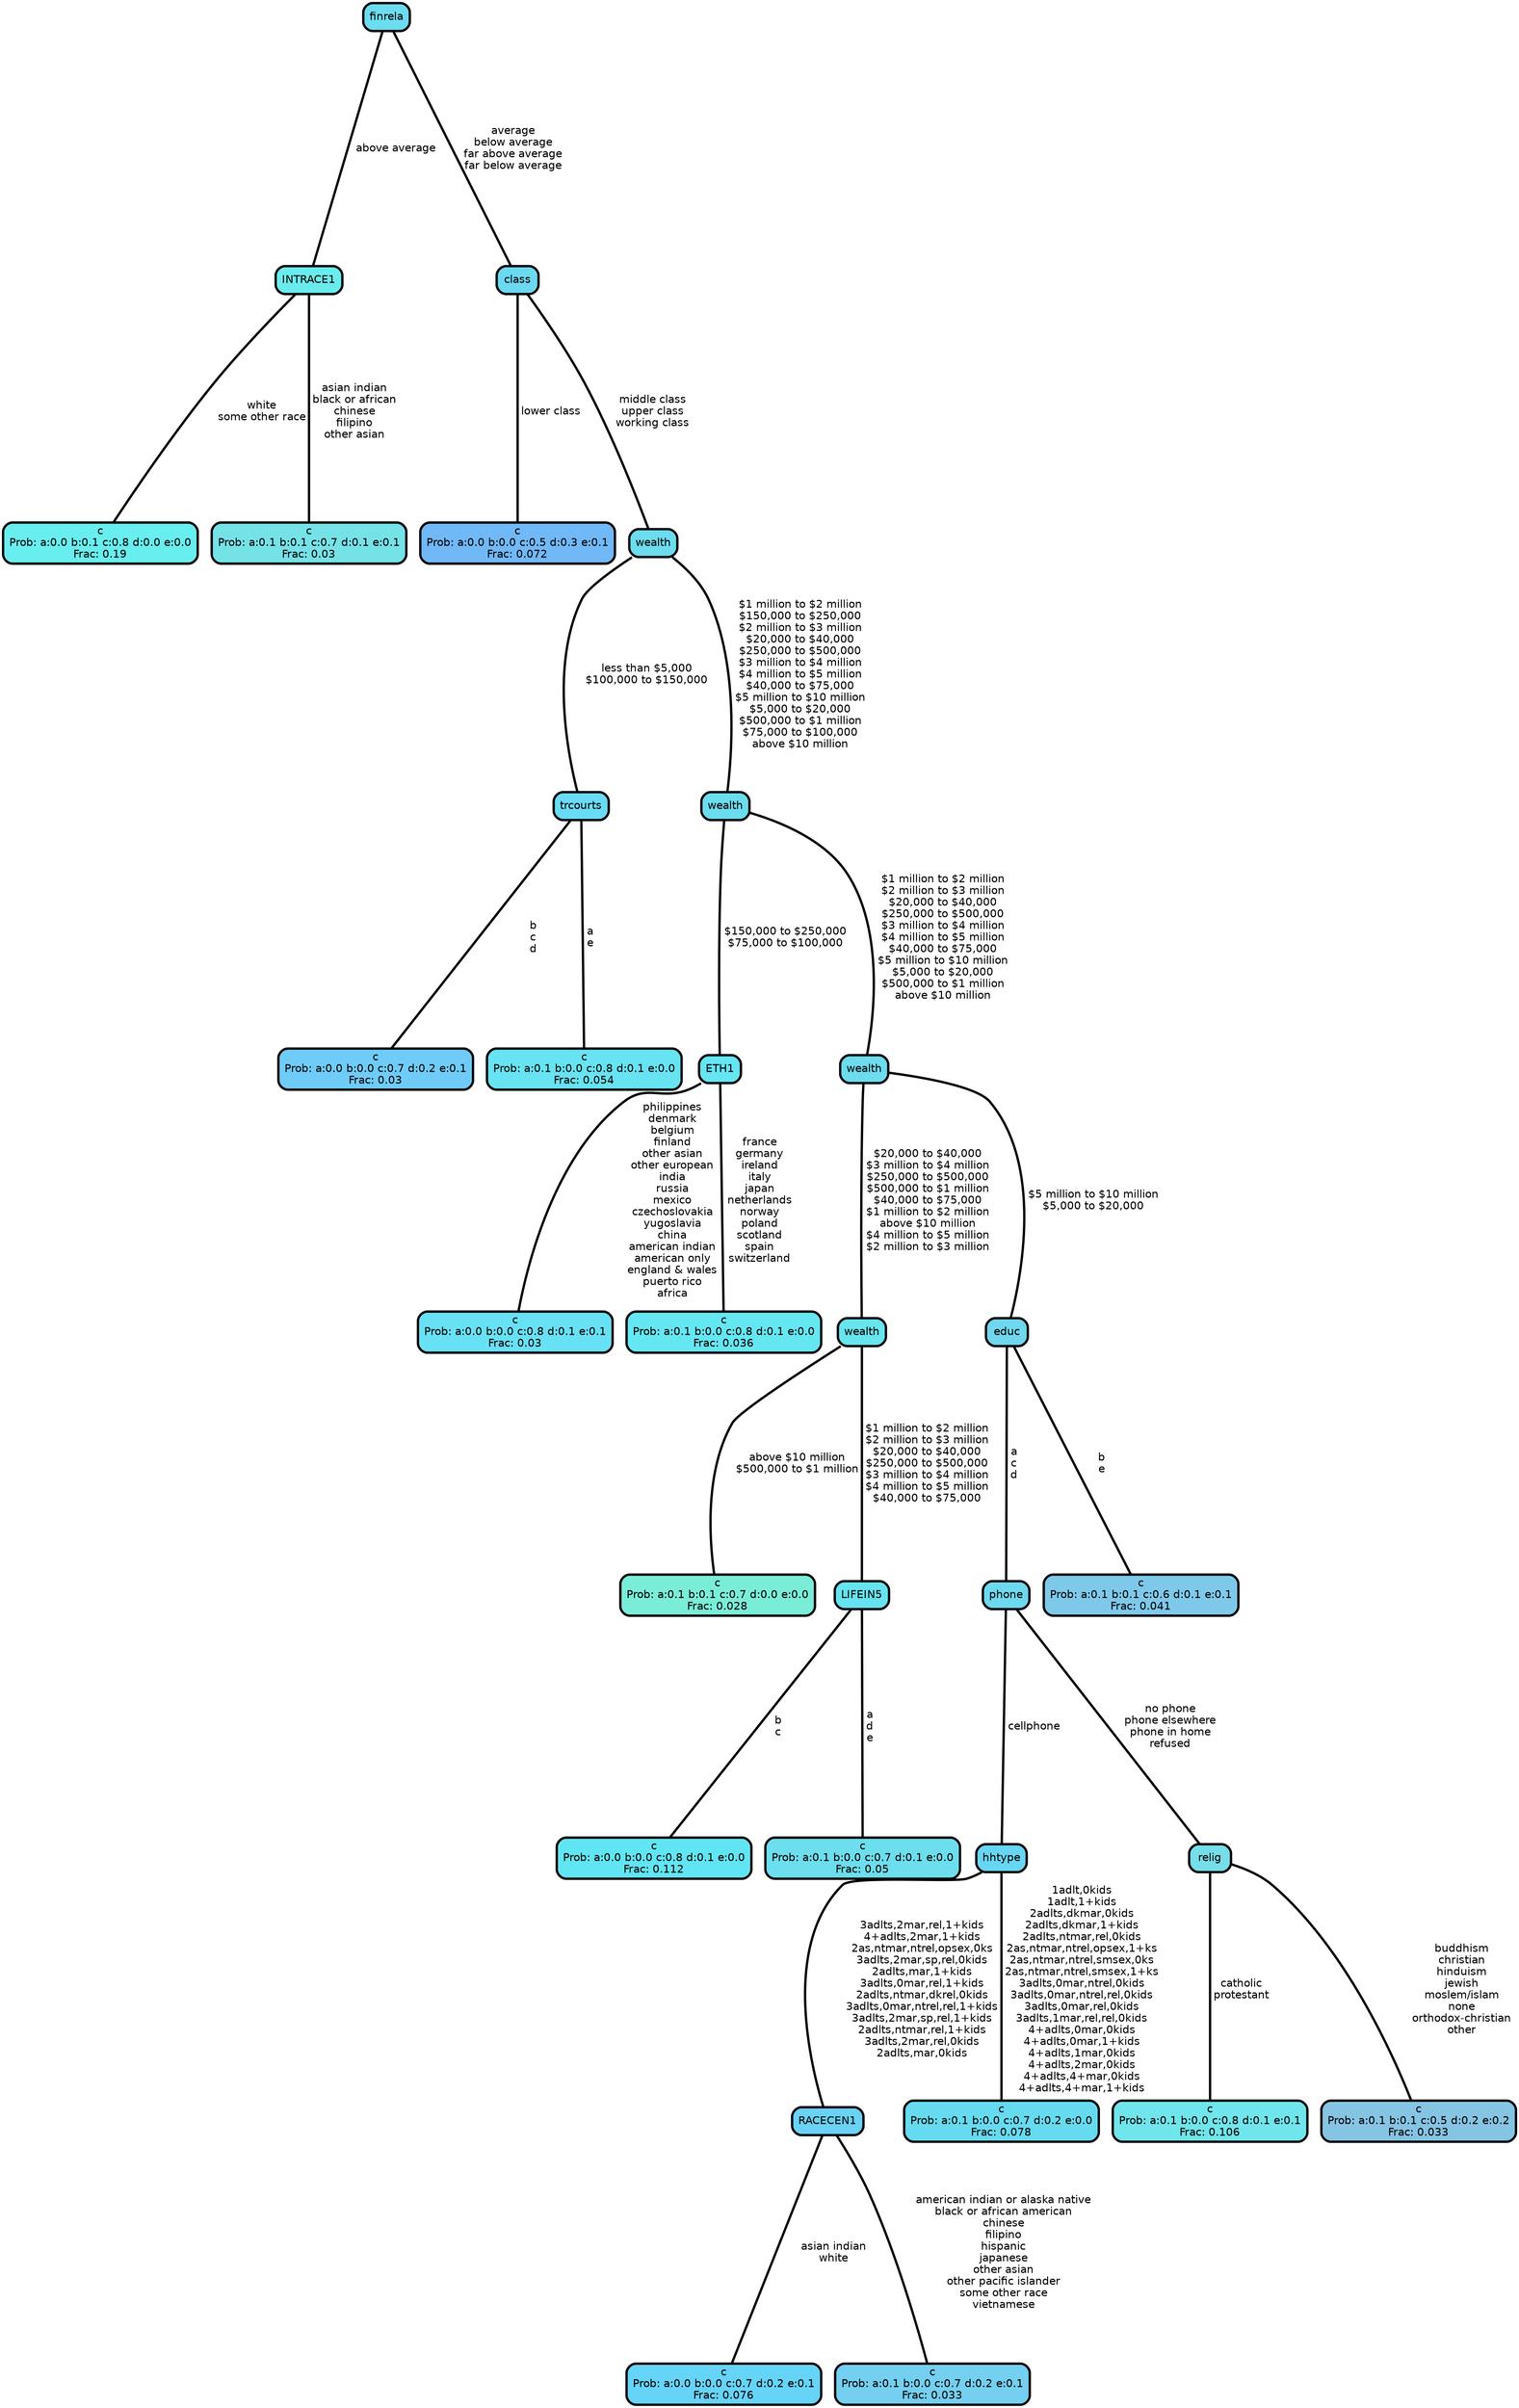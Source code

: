 graph Tree {
node [shape=box, style="filled, rounded",color="black",penwidth="3",fontcolor="black",                 fontname=helvetica] ;
graph [ranksep="0 equally", splines=straight,                 bgcolor=transparent, dpi=200] ;
edge [fontname=helvetica, color=black] ;
0 [label="c
Prob: a:0.0 b:0.1 c:0.8 d:0.0 e:0.0
Frac: 0.19", fillcolor="#68eeee"] ;
1 [label="INTRACE1", fillcolor="#6aeced"] ;
2 [label="c
Prob: a:0.1 b:0.1 c:0.7 d:0.1 e:0.1
Frac: 0.03", fillcolor="#75e2e8"] ;
3 [label="finrela", fillcolor="#6cddef"] ;
4 [label="c
Prob: a:0.0 b:0.0 c:0.5 d:0.3 e:0.1
Frac: 0.072", fillcolor="#71b8f7"] ;
5 [label="class", fillcolor="#6cd9f0"] ;
6 [label="c
Prob: a:0.0 b:0.0 c:0.7 d:0.2 e:0.1
Frac: 0.03", fillcolor="#6fccf8"] ;
7 [label="trcourts", fillcolor="#6adbf4"] ;
8 [label="c
Prob: a:0.1 b:0.0 c:0.8 d:0.1 e:0.0
Frac: 0.054", fillcolor="#67e3f2"] ;
9 [label="wealth", fillcolor="#6cdcef"] ;
10 [label="c
Prob: a:0.0 b:0.0 c:0.8 d:0.1 e:0.1
Frac: 0.03", fillcolor="#68e1f5"] ;
11 [label="ETH1", fillcolor="#66e5f3"] ;
12 [label="c
Prob: a:0.1 b:0.0 c:0.8 d:0.1 e:0.0
Frac: 0.036", fillcolor="#65e7f1"] ;
13 [label="wealth", fillcolor="#6cddee"] ;
14 [label="c
Prob: a:0.1 b:0.1 c:0.7 d:0.0 e:0.0
Frac: 0.028", fillcolor="#7aedd9"] ;
15 [label="wealth", fillcolor="#68e4ed"] ;
16 [label="c
Prob: a:0.0 b:0.0 c:0.8 d:0.1 e:0.0
Frac: 0.112", fillcolor="#61e5f2"] ;
17 [label="LIFEIN5", fillcolor="#65e3f0"] ;
18 [label="c
Prob: a:0.1 b:0.0 c:0.7 d:0.1 e:0.0
Frac: 0.05", fillcolor="#6ddeed"] ;
19 [label="wealth", fillcolor="#6ddcee"] ;
20 [label="c
Prob: a:0.0 b:0.0 c:0.7 d:0.2 e:0.1
Frac: 0.076", fillcolor="#66d4f7"] ;
21 [label="RACECEN1", fillcolor="#6ad2f5"] ;
22 [label="c
Prob: a:0.1 b:0.0 c:0.7 d:0.2 e:0.1
Frac: 0.033", fillcolor="#74cff0"] ;
23 [label="hhtype", fillcolor="#68d6f2"] ;
24 [label="c
Prob: a:0.1 b:0.0 c:0.7 d:0.2 e:0.0
Frac: 0.078", fillcolor="#66dbef"] ;
25 [label="phone", fillcolor="#6ed9ee"] ;
26 [label="c
Prob: a:0.1 b:0.0 c:0.8 d:0.1 e:0.1
Frac: 0.106", fillcolor="#70e5eb"] ;
27 [label="relig", fillcolor="#75dee9"] ;
28 [label="c
Prob: a:0.1 b:0.1 c:0.5 d:0.2 e:0.2
Frac: 0.033", fillcolor="#86c4e4"] ;
29 [label="educ", fillcolor="#70d7ee"] ;
30 [label="c
Prob: a:0.1 b:0.1 c:0.6 d:0.1 e:0.1
Frac: 0.041", fillcolor="#7ec9ea"] ;
1 -- 0 [label=" white\n some other race",penwidth=3] ;
1 -- 2 [label=" asian indian\n black or african\n chinese\n filipino\n other asian",penwidth=3] ;
3 -- 1 [label=" above average",penwidth=3] ;
3 -- 5 [label=" average\n below average\n far above average\n far below average",penwidth=3] ;
5 -- 4 [label=" lower class",penwidth=3] ;
5 -- 9 [label=" middle class\n upper class\n working class",penwidth=3] ;
7 -- 6 [label=" b\n c\n d",penwidth=3] ;
7 -- 8 [label=" a\n e",penwidth=3] ;
9 -- 7 [label=" less than $5,000\n $100,000 to $150,000",penwidth=3] ;
9 -- 13 [label=" $1 million to $2 million\n $150,000 to $250,000\n $2 million to $3 million\n $20,000 to $40,000\n $250,000 to $500,000\n $3 million to $4 million\n $4 million to $5 million\n $40,000 to $75,000\n $5 million to $10 million\n $5,000 to $20,000\n $500,000 to $1 million\n $75,000 to $100,000\n above $10 million",penwidth=3] ;
11 -- 10 [label=" philippines\n denmark\n belgium\n finland\n other asian\n other european\n india\n russia\n mexico\n czechoslovakia\n yugoslavia\n china\n american indian\n american only\n england & wales\n puerto rico\n africa",penwidth=3] ;
11 -- 12 [label=" france\n germany\n ireland\n italy\n japan\n netherlands\n norway\n poland\n scotland\n spain\n switzerland",penwidth=3] ;
13 -- 11 [label=" $150,000 to $250,000\n $75,000 to $100,000",penwidth=3] ;
13 -- 19 [label=" $1 million to $2 million\n $2 million to $3 million\n $20,000 to $40,000\n $250,000 to $500,000\n $3 million to $4 million\n $4 million to $5 million\n $40,000 to $75,000\n $5 million to $10 million\n $5,000 to $20,000\n $500,000 to $1 million\n above $10 million",penwidth=3] ;
15 -- 14 [label=" above $10 million\n $500,000 to $1 million",penwidth=3] ;
15 -- 17 [label=" $1 million to $2 million\n $2 million to $3 million\n $20,000 to $40,000\n $250,000 to $500,000\n $3 million to $4 million\n $4 million to $5 million\n $40,000 to $75,000",penwidth=3] ;
17 -- 16 [label=" b\n c",penwidth=3] ;
17 -- 18 [label=" a\n d\n e",penwidth=3] ;
19 -- 15 [label=" $20,000 to $40,000\n $3 million to $4 million\n $250,000 to $500,000\n $500,000 to $1 million\n $40,000 to $75,000\n $1 million to $2 million\n above $10 million\n $4 million to $5 million\n $2 million to $3 million",penwidth=3] ;
19 -- 29 [label=" $5 million to $10 million\n $5,000 to $20,000",penwidth=3] ;
21 -- 20 [label=" asian indian\n white",penwidth=3] ;
21 -- 22 [label=" american indian or alaska native\n black or african american\n chinese\n filipino\n hispanic\n japanese\n other asian\n other pacific islander\n some other race\n vietnamese",penwidth=3] ;
23 -- 21 [label=" 3adlts,2mar,rel,1+kids\n 4+adlts,2mar,1+kids\n 2as,ntmar,ntrel,opsex,0ks\n 3adlts,2mar,sp,rel,0kids\n 2adlts,mar,1+kids\n 3adlts,0mar,rel,1+kids\n 2adlts,ntmar,dkrel,0kids\n 3adlts,0mar,ntrel,rel,1+kids\n 3adlts,2mar,sp,rel,1+kids\n 2adlts,ntmar,rel,1+kids\n 3adlts,2mar,rel,0kids\n 2adlts,mar,0kids",penwidth=3] ;
23 -- 24 [label=" 1adlt,0kids\n 1adlt,1+kids\n 2adlts,dkmar,0kids\n 2adlts,dkmar,1+kids\n 2adlts,ntmar,rel,0kids\n 2as,ntmar,ntrel,opsex,1+ks\n 2as,ntmar,ntrel,smsex,0ks\n 2as,ntmar,ntrel,smsex,1+ks\n 3adlts,0mar,ntrel,0kids\n 3adlts,0mar,ntrel,rel,0kids\n 3adlts,0mar,rel,0kids\n 3adlts,1mar,rel,rel,0kids\n 4+adlts,0mar,0kids\n 4+adlts,0mar,1+kids\n 4+adlts,1mar,0kids\n 4+adlts,2mar,0kids\n 4+adlts,4+mar,0kids\n 4+adlts,4+mar,1+kids",penwidth=3] ;
25 -- 23 [label=" cellphone",penwidth=3] ;
25 -- 27 [label=" no phone\n phone elsewhere\n phone in home\n refused",penwidth=3] ;
27 -- 26 [label=" catholic\n protestant",penwidth=3] ;
27 -- 28 [label=" buddhism\n christian\n hinduism\n jewish\n moslem/islam\n none\n orthodox-christian\n other",penwidth=3] ;
29 -- 25 [label=" a\n c\n d",penwidth=3] ;
29 -- 30 [label=" b\n e",penwidth=3] ;
{rank = same;}}